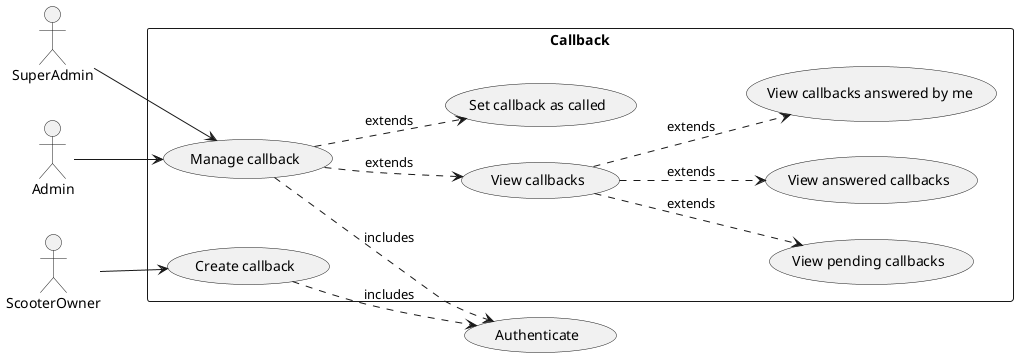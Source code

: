 @startuml callbacks_use_case
left to right direction
skinparam packageStyle rect
skinparam shadowing false

actor SuperAdmin as sa
actor Admin as a
actor ScooterOwner as so



package Callback  {
	( Create callback ) as cc
	( Manage callback ) as mc
	( View callbacks ) as vc
	( View pending callbacks ) as vpc
	( View answered callbacks ) as vcc
	( View callbacks answered by me ) as vcam
	( Set callback as called ) as scc
	 mc ..> vc : extends
	 mc ..> scc : extends
	 vc ..> vpc : extends
	 vc ..> vcc : extends
	 vc ..> vcam : extends
}

( Authenticate ) as auth

so --> cc
a --> mc
sa --> mc

cc ..> auth : includes
mc ..> auth : includes


@enduml